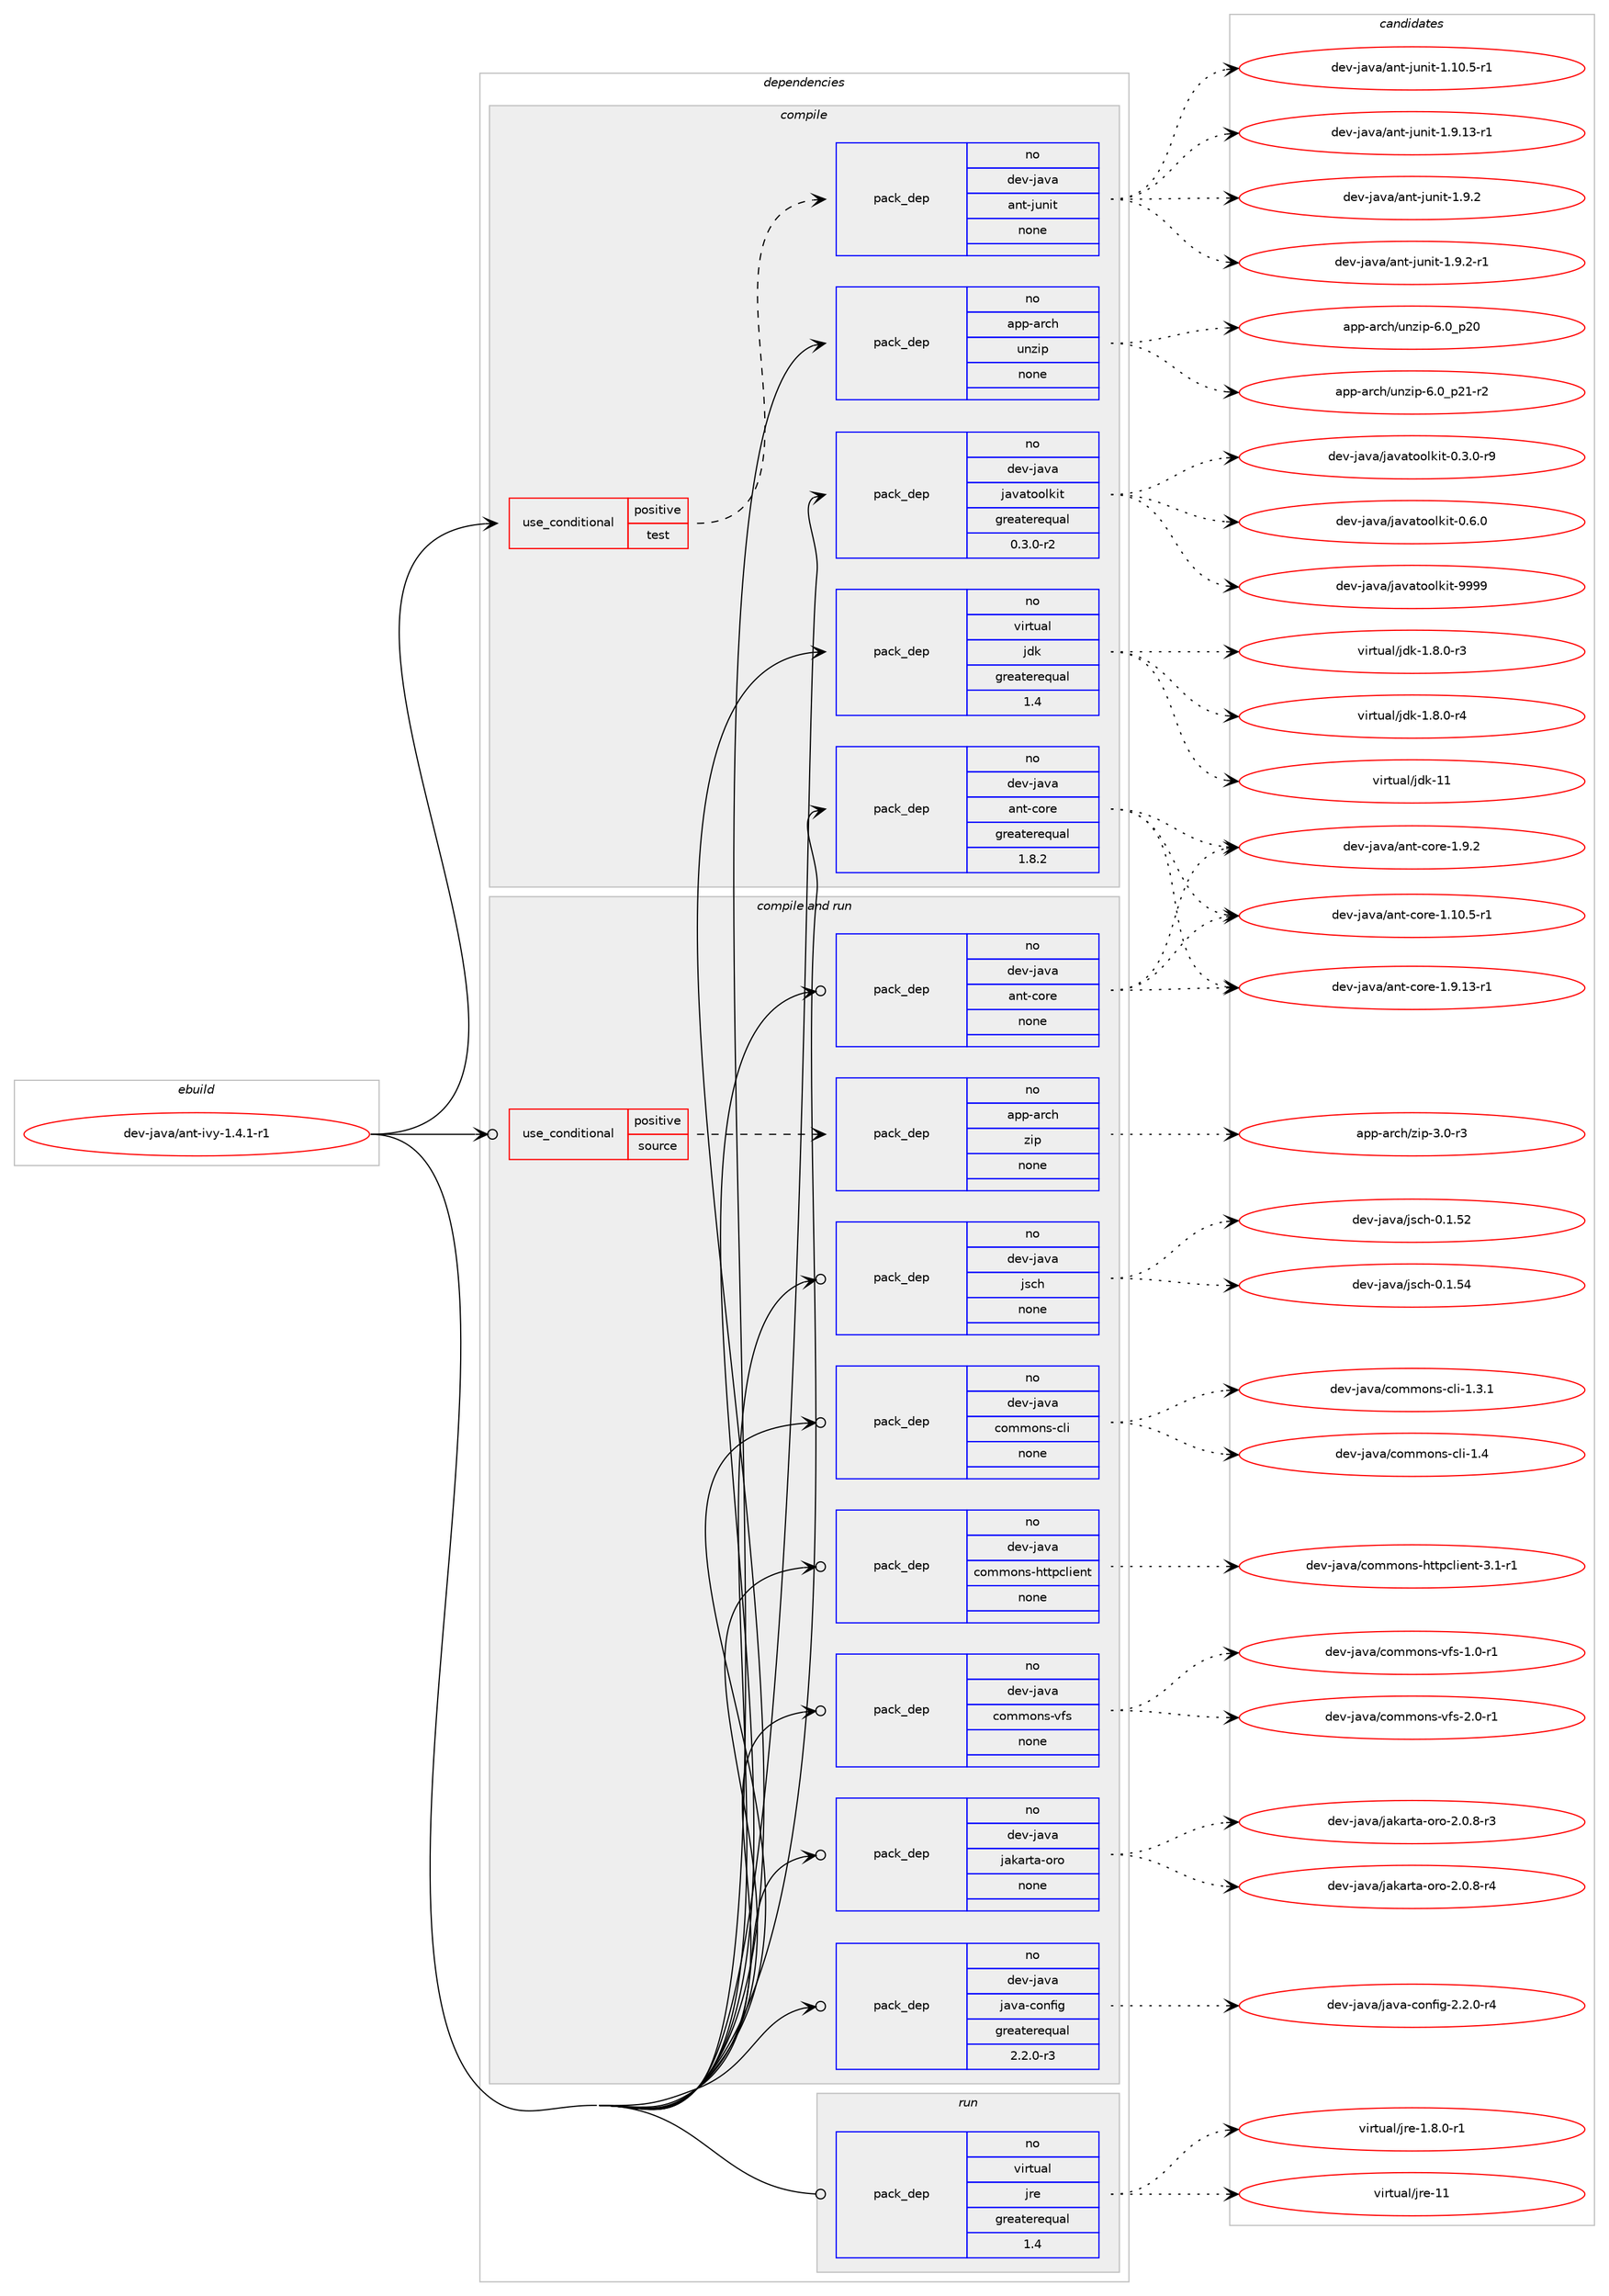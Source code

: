 digraph prolog {

# *************
# Graph options
# *************

newrank=true;
concentrate=true;
compound=true;
graph [rankdir=LR,fontname=Helvetica,fontsize=10,ranksep=1.5];#, ranksep=2.5, nodesep=0.2];
edge  [arrowhead=vee];
node  [fontname=Helvetica,fontsize=10];

# **********
# The ebuild
# **********

subgraph cluster_leftcol {
color=gray;
rank=same;
label=<<i>ebuild</i>>;
id [label="dev-java/ant-ivy-1.4.1-r1", color=red, width=4, href="../dev-java/ant-ivy-1.4.1-r1.svg"];
}

# ****************
# The dependencies
# ****************

subgraph cluster_midcol {
color=gray;
label=<<i>dependencies</i>>;
subgraph cluster_compile {
fillcolor="#eeeeee";
style=filled;
label=<<i>compile</i>>;
subgraph cond362407 {
dependency1350837 [label=<<TABLE BORDER="0" CELLBORDER="1" CELLSPACING="0" CELLPADDING="4"><TR><TD ROWSPAN="3" CELLPADDING="10">use_conditional</TD></TR><TR><TD>positive</TD></TR><TR><TD>test</TD></TR></TABLE>>, shape=none, color=red];
subgraph pack966002 {
dependency1350838 [label=<<TABLE BORDER="0" CELLBORDER="1" CELLSPACING="0" CELLPADDING="4" WIDTH="220"><TR><TD ROWSPAN="6" CELLPADDING="30">pack_dep</TD></TR><TR><TD WIDTH="110">no</TD></TR><TR><TD>dev-java</TD></TR><TR><TD>ant-junit</TD></TR><TR><TD>none</TD></TR><TR><TD></TD></TR></TABLE>>, shape=none, color=blue];
}
dependency1350837:e -> dependency1350838:w [weight=20,style="dashed",arrowhead="vee"];
}
id:e -> dependency1350837:w [weight=20,style="solid",arrowhead="vee"];
subgraph pack966003 {
dependency1350839 [label=<<TABLE BORDER="0" CELLBORDER="1" CELLSPACING="0" CELLPADDING="4" WIDTH="220"><TR><TD ROWSPAN="6" CELLPADDING="30">pack_dep</TD></TR><TR><TD WIDTH="110">no</TD></TR><TR><TD>app-arch</TD></TR><TR><TD>unzip</TD></TR><TR><TD>none</TD></TR><TR><TD></TD></TR></TABLE>>, shape=none, color=blue];
}
id:e -> dependency1350839:w [weight=20,style="solid",arrowhead="vee"];
subgraph pack966004 {
dependency1350840 [label=<<TABLE BORDER="0" CELLBORDER="1" CELLSPACING="0" CELLPADDING="4" WIDTH="220"><TR><TD ROWSPAN="6" CELLPADDING="30">pack_dep</TD></TR><TR><TD WIDTH="110">no</TD></TR><TR><TD>dev-java</TD></TR><TR><TD>ant-core</TD></TR><TR><TD>greaterequal</TD></TR><TR><TD>1.8.2</TD></TR></TABLE>>, shape=none, color=blue];
}
id:e -> dependency1350840:w [weight=20,style="solid",arrowhead="vee"];
subgraph pack966005 {
dependency1350841 [label=<<TABLE BORDER="0" CELLBORDER="1" CELLSPACING="0" CELLPADDING="4" WIDTH="220"><TR><TD ROWSPAN="6" CELLPADDING="30">pack_dep</TD></TR><TR><TD WIDTH="110">no</TD></TR><TR><TD>dev-java</TD></TR><TR><TD>javatoolkit</TD></TR><TR><TD>greaterequal</TD></TR><TR><TD>0.3.0-r2</TD></TR></TABLE>>, shape=none, color=blue];
}
id:e -> dependency1350841:w [weight=20,style="solid",arrowhead="vee"];
subgraph pack966006 {
dependency1350842 [label=<<TABLE BORDER="0" CELLBORDER="1" CELLSPACING="0" CELLPADDING="4" WIDTH="220"><TR><TD ROWSPAN="6" CELLPADDING="30">pack_dep</TD></TR><TR><TD WIDTH="110">no</TD></TR><TR><TD>virtual</TD></TR><TR><TD>jdk</TD></TR><TR><TD>greaterequal</TD></TR><TR><TD>1.4</TD></TR></TABLE>>, shape=none, color=blue];
}
id:e -> dependency1350842:w [weight=20,style="solid",arrowhead="vee"];
}
subgraph cluster_compileandrun {
fillcolor="#eeeeee";
style=filled;
label=<<i>compile and run</i>>;
subgraph cond362408 {
dependency1350843 [label=<<TABLE BORDER="0" CELLBORDER="1" CELLSPACING="0" CELLPADDING="4"><TR><TD ROWSPAN="3" CELLPADDING="10">use_conditional</TD></TR><TR><TD>positive</TD></TR><TR><TD>source</TD></TR></TABLE>>, shape=none, color=red];
subgraph pack966007 {
dependency1350844 [label=<<TABLE BORDER="0" CELLBORDER="1" CELLSPACING="0" CELLPADDING="4" WIDTH="220"><TR><TD ROWSPAN="6" CELLPADDING="30">pack_dep</TD></TR><TR><TD WIDTH="110">no</TD></TR><TR><TD>app-arch</TD></TR><TR><TD>zip</TD></TR><TR><TD>none</TD></TR><TR><TD></TD></TR></TABLE>>, shape=none, color=blue];
}
dependency1350843:e -> dependency1350844:w [weight=20,style="dashed",arrowhead="vee"];
}
id:e -> dependency1350843:w [weight=20,style="solid",arrowhead="odotvee"];
subgraph pack966008 {
dependency1350845 [label=<<TABLE BORDER="0" CELLBORDER="1" CELLSPACING="0" CELLPADDING="4" WIDTH="220"><TR><TD ROWSPAN="6" CELLPADDING="30">pack_dep</TD></TR><TR><TD WIDTH="110">no</TD></TR><TR><TD>dev-java</TD></TR><TR><TD>ant-core</TD></TR><TR><TD>none</TD></TR><TR><TD></TD></TR></TABLE>>, shape=none, color=blue];
}
id:e -> dependency1350845:w [weight=20,style="solid",arrowhead="odotvee"];
subgraph pack966009 {
dependency1350846 [label=<<TABLE BORDER="0" CELLBORDER="1" CELLSPACING="0" CELLPADDING="4" WIDTH="220"><TR><TD ROWSPAN="6" CELLPADDING="30">pack_dep</TD></TR><TR><TD WIDTH="110">no</TD></TR><TR><TD>dev-java</TD></TR><TR><TD>commons-cli</TD></TR><TR><TD>none</TD></TR><TR><TD></TD></TR></TABLE>>, shape=none, color=blue];
}
id:e -> dependency1350846:w [weight=20,style="solid",arrowhead="odotvee"];
subgraph pack966010 {
dependency1350847 [label=<<TABLE BORDER="0" CELLBORDER="1" CELLSPACING="0" CELLPADDING="4" WIDTH="220"><TR><TD ROWSPAN="6" CELLPADDING="30">pack_dep</TD></TR><TR><TD WIDTH="110">no</TD></TR><TR><TD>dev-java</TD></TR><TR><TD>commons-httpclient</TD></TR><TR><TD>none</TD></TR><TR><TD></TD></TR></TABLE>>, shape=none, color=blue];
}
id:e -> dependency1350847:w [weight=20,style="solid",arrowhead="odotvee"];
subgraph pack966011 {
dependency1350848 [label=<<TABLE BORDER="0" CELLBORDER="1" CELLSPACING="0" CELLPADDING="4" WIDTH="220"><TR><TD ROWSPAN="6" CELLPADDING="30">pack_dep</TD></TR><TR><TD WIDTH="110">no</TD></TR><TR><TD>dev-java</TD></TR><TR><TD>commons-vfs</TD></TR><TR><TD>none</TD></TR><TR><TD></TD></TR></TABLE>>, shape=none, color=blue];
}
id:e -> dependency1350848:w [weight=20,style="solid",arrowhead="odotvee"];
subgraph pack966012 {
dependency1350849 [label=<<TABLE BORDER="0" CELLBORDER="1" CELLSPACING="0" CELLPADDING="4" WIDTH="220"><TR><TD ROWSPAN="6" CELLPADDING="30">pack_dep</TD></TR><TR><TD WIDTH="110">no</TD></TR><TR><TD>dev-java</TD></TR><TR><TD>jakarta-oro</TD></TR><TR><TD>none</TD></TR><TR><TD></TD></TR></TABLE>>, shape=none, color=blue];
}
id:e -> dependency1350849:w [weight=20,style="solid",arrowhead="odotvee"];
subgraph pack966013 {
dependency1350850 [label=<<TABLE BORDER="0" CELLBORDER="1" CELLSPACING="0" CELLPADDING="4" WIDTH="220"><TR><TD ROWSPAN="6" CELLPADDING="30">pack_dep</TD></TR><TR><TD WIDTH="110">no</TD></TR><TR><TD>dev-java</TD></TR><TR><TD>java-config</TD></TR><TR><TD>greaterequal</TD></TR><TR><TD>2.2.0-r3</TD></TR></TABLE>>, shape=none, color=blue];
}
id:e -> dependency1350850:w [weight=20,style="solid",arrowhead="odotvee"];
subgraph pack966014 {
dependency1350851 [label=<<TABLE BORDER="0" CELLBORDER="1" CELLSPACING="0" CELLPADDING="4" WIDTH="220"><TR><TD ROWSPAN="6" CELLPADDING="30">pack_dep</TD></TR><TR><TD WIDTH="110">no</TD></TR><TR><TD>dev-java</TD></TR><TR><TD>jsch</TD></TR><TR><TD>none</TD></TR><TR><TD></TD></TR></TABLE>>, shape=none, color=blue];
}
id:e -> dependency1350851:w [weight=20,style="solid",arrowhead="odotvee"];
}
subgraph cluster_run {
fillcolor="#eeeeee";
style=filled;
label=<<i>run</i>>;
subgraph pack966015 {
dependency1350852 [label=<<TABLE BORDER="0" CELLBORDER="1" CELLSPACING="0" CELLPADDING="4" WIDTH="220"><TR><TD ROWSPAN="6" CELLPADDING="30">pack_dep</TD></TR><TR><TD WIDTH="110">no</TD></TR><TR><TD>virtual</TD></TR><TR><TD>jre</TD></TR><TR><TD>greaterequal</TD></TR><TR><TD>1.4</TD></TR></TABLE>>, shape=none, color=blue];
}
id:e -> dependency1350852:w [weight=20,style="solid",arrowhead="odot"];
}
}

# **************
# The candidates
# **************

subgraph cluster_choices {
rank=same;
color=gray;
label=<<i>candidates</i>>;

subgraph choice966002 {
color=black;
nodesep=1;
choice100101118451069711897479711011645106117110105116454946494846534511449 [label="dev-java/ant-junit-1.10.5-r1", color=red, width=4,href="../dev-java/ant-junit-1.10.5-r1.svg"];
choice100101118451069711897479711011645106117110105116454946574649514511449 [label="dev-java/ant-junit-1.9.13-r1", color=red, width=4,href="../dev-java/ant-junit-1.9.13-r1.svg"];
choice100101118451069711897479711011645106117110105116454946574650 [label="dev-java/ant-junit-1.9.2", color=red, width=4,href="../dev-java/ant-junit-1.9.2.svg"];
choice1001011184510697118974797110116451061171101051164549465746504511449 [label="dev-java/ant-junit-1.9.2-r1", color=red, width=4,href="../dev-java/ant-junit-1.9.2-r1.svg"];
dependency1350838:e -> choice100101118451069711897479711011645106117110105116454946494846534511449:w [style=dotted,weight="100"];
dependency1350838:e -> choice100101118451069711897479711011645106117110105116454946574649514511449:w [style=dotted,weight="100"];
dependency1350838:e -> choice100101118451069711897479711011645106117110105116454946574650:w [style=dotted,weight="100"];
dependency1350838:e -> choice1001011184510697118974797110116451061171101051164549465746504511449:w [style=dotted,weight="100"];
}
subgraph choice966003 {
color=black;
nodesep=1;
choice971121124597114991044711711012210511245544648951125048 [label="app-arch/unzip-6.0_p20", color=red, width=4,href="../app-arch/unzip-6.0_p20.svg"];
choice9711211245971149910447117110122105112455446489511250494511450 [label="app-arch/unzip-6.0_p21-r2", color=red, width=4,href="../app-arch/unzip-6.0_p21-r2.svg"];
dependency1350839:e -> choice971121124597114991044711711012210511245544648951125048:w [style=dotted,weight="100"];
dependency1350839:e -> choice9711211245971149910447117110122105112455446489511250494511450:w [style=dotted,weight="100"];
}
subgraph choice966004 {
color=black;
nodesep=1;
choice10010111845106971189747971101164599111114101454946494846534511449 [label="dev-java/ant-core-1.10.5-r1", color=red, width=4,href="../dev-java/ant-core-1.10.5-r1.svg"];
choice10010111845106971189747971101164599111114101454946574649514511449 [label="dev-java/ant-core-1.9.13-r1", color=red, width=4,href="../dev-java/ant-core-1.9.13-r1.svg"];
choice10010111845106971189747971101164599111114101454946574650 [label="dev-java/ant-core-1.9.2", color=red, width=4,href="../dev-java/ant-core-1.9.2.svg"];
dependency1350840:e -> choice10010111845106971189747971101164599111114101454946494846534511449:w [style=dotted,weight="100"];
dependency1350840:e -> choice10010111845106971189747971101164599111114101454946574649514511449:w [style=dotted,weight="100"];
dependency1350840:e -> choice10010111845106971189747971101164599111114101454946574650:w [style=dotted,weight="100"];
}
subgraph choice966005 {
color=black;
nodesep=1;
choice1001011184510697118974710697118971161111111081071051164548465146484511457 [label="dev-java/javatoolkit-0.3.0-r9", color=red, width=4,href="../dev-java/javatoolkit-0.3.0-r9.svg"];
choice100101118451069711897471069711897116111111108107105116454846544648 [label="dev-java/javatoolkit-0.6.0", color=red, width=4,href="../dev-java/javatoolkit-0.6.0.svg"];
choice1001011184510697118974710697118971161111111081071051164557575757 [label="dev-java/javatoolkit-9999", color=red, width=4,href="../dev-java/javatoolkit-9999.svg"];
dependency1350841:e -> choice1001011184510697118974710697118971161111111081071051164548465146484511457:w [style=dotted,weight="100"];
dependency1350841:e -> choice100101118451069711897471069711897116111111108107105116454846544648:w [style=dotted,weight="100"];
dependency1350841:e -> choice1001011184510697118974710697118971161111111081071051164557575757:w [style=dotted,weight="100"];
}
subgraph choice966006 {
color=black;
nodesep=1;
choice11810511411611797108471061001074549465646484511451 [label="virtual/jdk-1.8.0-r3", color=red, width=4,href="../virtual/jdk-1.8.0-r3.svg"];
choice11810511411611797108471061001074549465646484511452 [label="virtual/jdk-1.8.0-r4", color=red, width=4,href="../virtual/jdk-1.8.0-r4.svg"];
choice1181051141161179710847106100107454949 [label="virtual/jdk-11", color=red, width=4,href="../virtual/jdk-11.svg"];
dependency1350842:e -> choice11810511411611797108471061001074549465646484511451:w [style=dotted,weight="100"];
dependency1350842:e -> choice11810511411611797108471061001074549465646484511452:w [style=dotted,weight="100"];
dependency1350842:e -> choice1181051141161179710847106100107454949:w [style=dotted,weight="100"];
}
subgraph choice966007 {
color=black;
nodesep=1;
choice9711211245971149910447122105112455146484511451 [label="app-arch/zip-3.0-r3", color=red, width=4,href="../app-arch/zip-3.0-r3.svg"];
dependency1350844:e -> choice9711211245971149910447122105112455146484511451:w [style=dotted,weight="100"];
}
subgraph choice966008 {
color=black;
nodesep=1;
choice10010111845106971189747971101164599111114101454946494846534511449 [label="dev-java/ant-core-1.10.5-r1", color=red, width=4,href="../dev-java/ant-core-1.10.5-r1.svg"];
choice10010111845106971189747971101164599111114101454946574649514511449 [label="dev-java/ant-core-1.9.13-r1", color=red, width=4,href="../dev-java/ant-core-1.9.13-r1.svg"];
choice10010111845106971189747971101164599111114101454946574650 [label="dev-java/ant-core-1.9.2", color=red, width=4,href="../dev-java/ant-core-1.9.2.svg"];
dependency1350845:e -> choice10010111845106971189747971101164599111114101454946494846534511449:w [style=dotted,weight="100"];
dependency1350845:e -> choice10010111845106971189747971101164599111114101454946574649514511449:w [style=dotted,weight="100"];
dependency1350845:e -> choice10010111845106971189747971101164599111114101454946574650:w [style=dotted,weight="100"];
}
subgraph choice966009 {
color=black;
nodesep=1;
choice10010111845106971189747991111091091111101154599108105454946514649 [label="dev-java/commons-cli-1.3.1", color=red, width=4,href="../dev-java/commons-cli-1.3.1.svg"];
choice1001011184510697118974799111109109111110115459910810545494652 [label="dev-java/commons-cli-1.4", color=red, width=4,href="../dev-java/commons-cli-1.4.svg"];
dependency1350846:e -> choice10010111845106971189747991111091091111101154599108105454946514649:w [style=dotted,weight="100"];
dependency1350846:e -> choice1001011184510697118974799111109109111110115459910810545494652:w [style=dotted,weight="100"];
}
subgraph choice966010 {
color=black;
nodesep=1;
choice10010111845106971189747991111091091111101154510411611611299108105101110116455146494511449 [label="dev-java/commons-httpclient-3.1-r1", color=red, width=4,href="../dev-java/commons-httpclient-3.1-r1.svg"];
dependency1350847:e -> choice10010111845106971189747991111091091111101154510411611611299108105101110116455146494511449:w [style=dotted,weight="100"];
}
subgraph choice966011 {
color=black;
nodesep=1;
choice100101118451069711897479911110910911111011545118102115454946484511449 [label="dev-java/commons-vfs-1.0-r1", color=red, width=4,href="../dev-java/commons-vfs-1.0-r1.svg"];
choice100101118451069711897479911110910911111011545118102115455046484511449 [label="dev-java/commons-vfs-2.0-r1", color=red, width=4,href="../dev-java/commons-vfs-2.0-r1.svg"];
dependency1350848:e -> choice100101118451069711897479911110910911111011545118102115454946484511449:w [style=dotted,weight="100"];
dependency1350848:e -> choice100101118451069711897479911110910911111011545118102115455046484511449:w [style=dotted,weight="100"];
}
subgraph choice966012 {
color=black;
nodesep=1;
choice10010111845106971189747106971079711411697451111141114550464846564511451 [label="dev-java/jakarta-oro-2.0.8-r3", color=red, width=4,href="../dev-java/jakarta-oro-2.0.8-r3.svg"];
choice10010111845106971189747106971079711411697451111141114550464846564511452 [label="dev-java/jakarta-oro-2.0.8-r4", color=red, width=4,href="../dev-java/jakarta-oro-2.0.8-r4.svg"];
dependency1350849:e -> choice10010111845106971189747106971079711411697451111141114550464846564511451:w [style=dotted,weight="100"];
dependency1350849:e -> choice10010111845106971189747106971079711411697451111141114550464846564511452:w [style=dotted,weight="100"];
}
subgraph choice966013 {
color=black;
nodesep=1;
choice10010111845106971189747106971189745991111101021051034550465046484511452 [label="dev-java/java-config-2.2.0-r4", color=red, width=4,href="../dev-java/java-config-2.2.0-r4.svg"];
dependency1350850:e -> choice10010111845106971189747106971189745991111101021051034550465046484511452:w [style=dotted,weight="100"];
}
subgraph choice966014 {
color=black;
nodesep=1;
choice100101118451069711897471061159910445484649465350 [label="dev-java/jsch-0.1.52", color=red, width=4,href="../dev-java/jsch-0.1.52.svg"];
choice100101118451069711897471061159910445484649465352 [label="dev-java/jsch-0.1.54", color=red, width=4,href="../dev-java/jsch-0.1.54.svg"];
dependency1350851:e -> choice100101118451069711897471061159910445484649465350:w [style=dotted,weight="100"];
dependency1350851:e -> choice100101118451069711897471061159910445484649465352:w [style=dotted,weight="100"];
}
subgraph choice966015 {
color=black;
nodesep=1;
choice11810511411611797108471061141014549465646484511449 [label="virtual/jre-1.8.0-r1", color=red, width=4,href="../virtual/jre-1.8.0-r1.svg"];
choice1181051141161179710847106114101454949 [label="virtual/jre-11", color=red, width=4,href="../virtual/jre-11.svg"];
dependency1350852:e -> choice11810511411611797108471061141014549465646484511449:w [style=dotted,weight="100"];
dependency1350852:e -> choice1181051141161179710847106114101454949:w [style=dotted,weight="100"];
}
}

}
